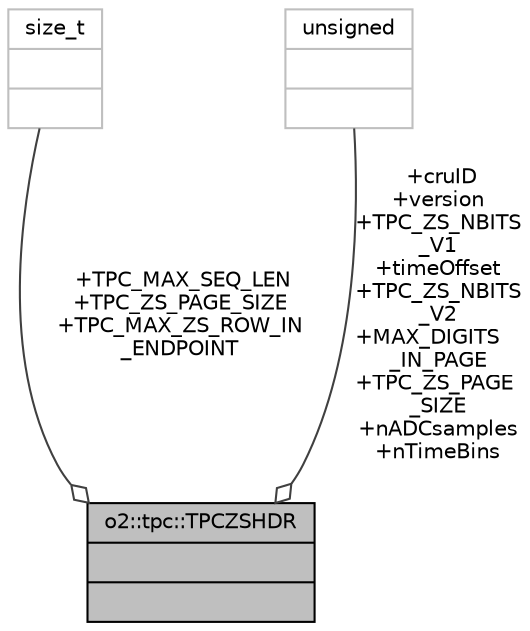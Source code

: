 digraph "o2::tpc::TPCZSHDR"
{
 // INTERACTIVE_SVG=YES
  bgcolor="transparent";
  edge [fontname="Helvetica",fontsize="10",labelfontname="Helvetica",labelfontsize="10"];
  node [fontname="Helvetica",fontsize="10",shape=record];
  Node1 [label="{o2::tpc::TPCZSHDR\n||}",height=0.2,width=0.4,color="black", fillcolor="grey75", style="filled", fontcolor="black"];
  Node2 -> Node1 [color="grey25",fontsize="10",style="solid",label=" +TPC_MAX_SEQ_LEN\n+TPC_ZS_PAGE_SIZE\n+TPC_MAX_ZS_ROW_IN\l_ENDPOINT" ,arrowhead="odiamond",fontname="Helvetica"];
  Node2 [label="{size_t\n||}",height=0.2,width=0.4,color="grey75"];
  Node3 -> Node1 [color="grey25",fontsize="10",style="solid",label=" +cruID\n+version\n+TPC_ZS_NBITS\l_V1\n+timeOffset\n+TPC_ZS_NBITS\l_V2\n+MAX_DIGITS\l_IN_PAGE\n+TPC_ZS_PAGE\l_SIZE\n+nADCsamples\n+nTimeBins" ,arrowhead="odiamond",fontname="Helvetica"];
  Node3 [label="{unsigned\n||}",height=0.2,width=0.4,color="grey75"];
}
